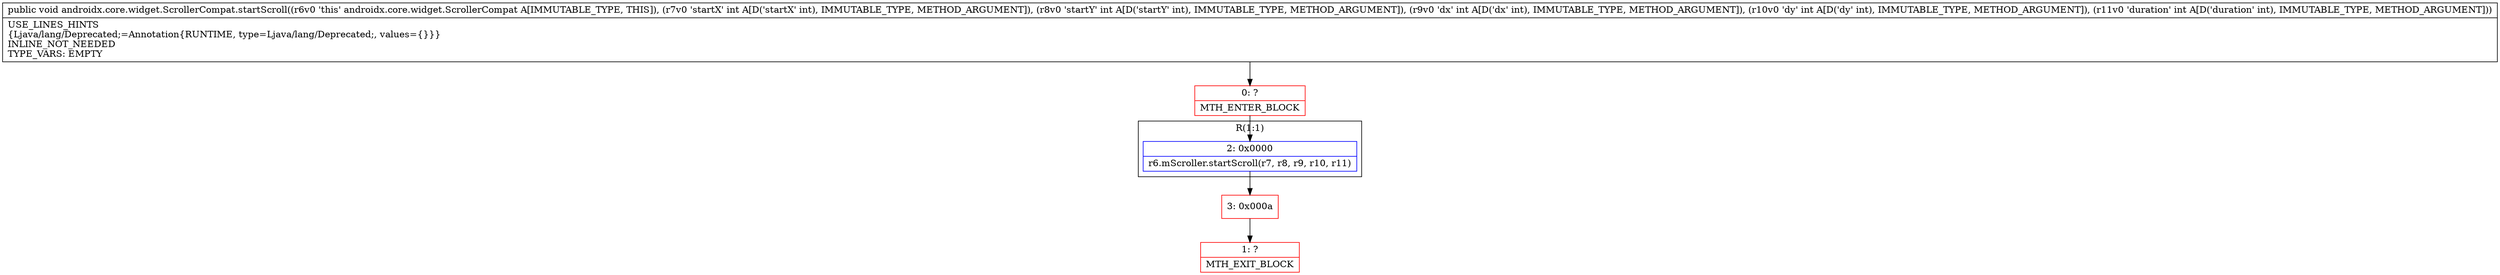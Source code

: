 digraph "CFG forandroidx.core.widget.ScrollerCompat.startScroll(IIIII)V" {
subgraph cluster_Region_127242729 {
label = "R(1:1)";
node [shape=record,color=blue];
Node_2 [shape=record,label="{2\:\ 0x0000|r6.mScroller.startScroll(r7, r8, r9, r10, r11)\l}"];
}
Node_0 [shape=record,color=red,label="{0\:\ ?|MTH_ENTER_BLOCK\l}"];
Node_3 [shape=record,color=red,label="{3\:\ 0x000a}"];
Node_1 [shape=record,color=red,label="{1\:\ ?|MTH_EXIT_BLOCK\l}"];
MethodNode[shape=record,label="{public void androidx.core.widget.ScrollerCompat.startScroll((r6v0 'this' androidx.core.widget.ScrollerCompat A[IMMUTABLE_TYPE, THIS]), (r7v0 'startX' int A[D('startX' int), IMMUTABLE_TYPE, METHOD_ARGUMENT]), (r8v0 'startY' int A[D('startY' int), IMMUTABLE_TYPE, METHOD_ARGUMENT]), (r9v0 'dx' int A[D('dx' int), IMMUTABLE_TYPE, METHOD_ARGUMENT]), (r10v0 'dy' int A[D('dy' int), IMMUTABLE_TYPE, METHOD_ARGUMENT]), (r11v0 'duration' int A[D('duration' int), IMMUTABLE_TYPE, METHOD_ARGUMENT]))  | USE_LINES_HINTS\l\{Ljava\/lang\/Deprecated;=Annotation\{RUNTIME, type=Ljava\/lang\/Deprecated;, values=\{\}\}\}\lINLINE_NOT_NEEDED\lTYPE_VARS: EMPTY\l}"];
MethodNode -> Node_0;Node_2 -> Node_3;
Node_0 -> Node_2;
Node_3 -> Node_1;
}

